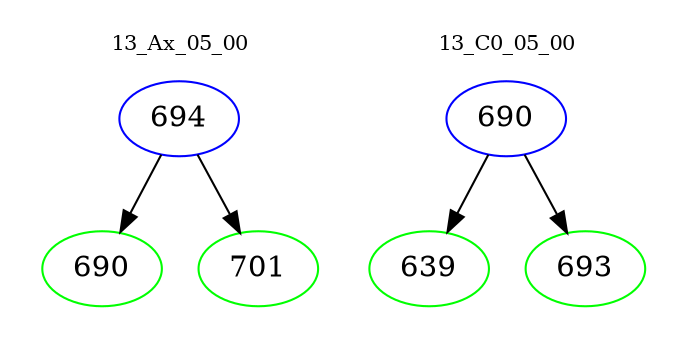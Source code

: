 digraph{
subgraph cluster_0 {
color = white
label = "13_Ax_05_00";
fontsize=10;
T0_694 [label="694", color="blue"]
T0_694 -> T0_690 [color="black"]
T0_690 [label="690", color="green"]
T0_694 -> T0_701 [color="black"]
T0_701 [label="701", color="green"]
}
subgraph cluster_1 {
color = white
label = "13_C0_05_00";
fontsize=10;
T1_690 [label="690", color="blue"]
T1_690 -> T1_639 [color="black"]
T1_639 [label="639", color="green"]
T1_690 -> T1_693 [color="black"]
T1_693 [label="693", color="green"]
}
}
